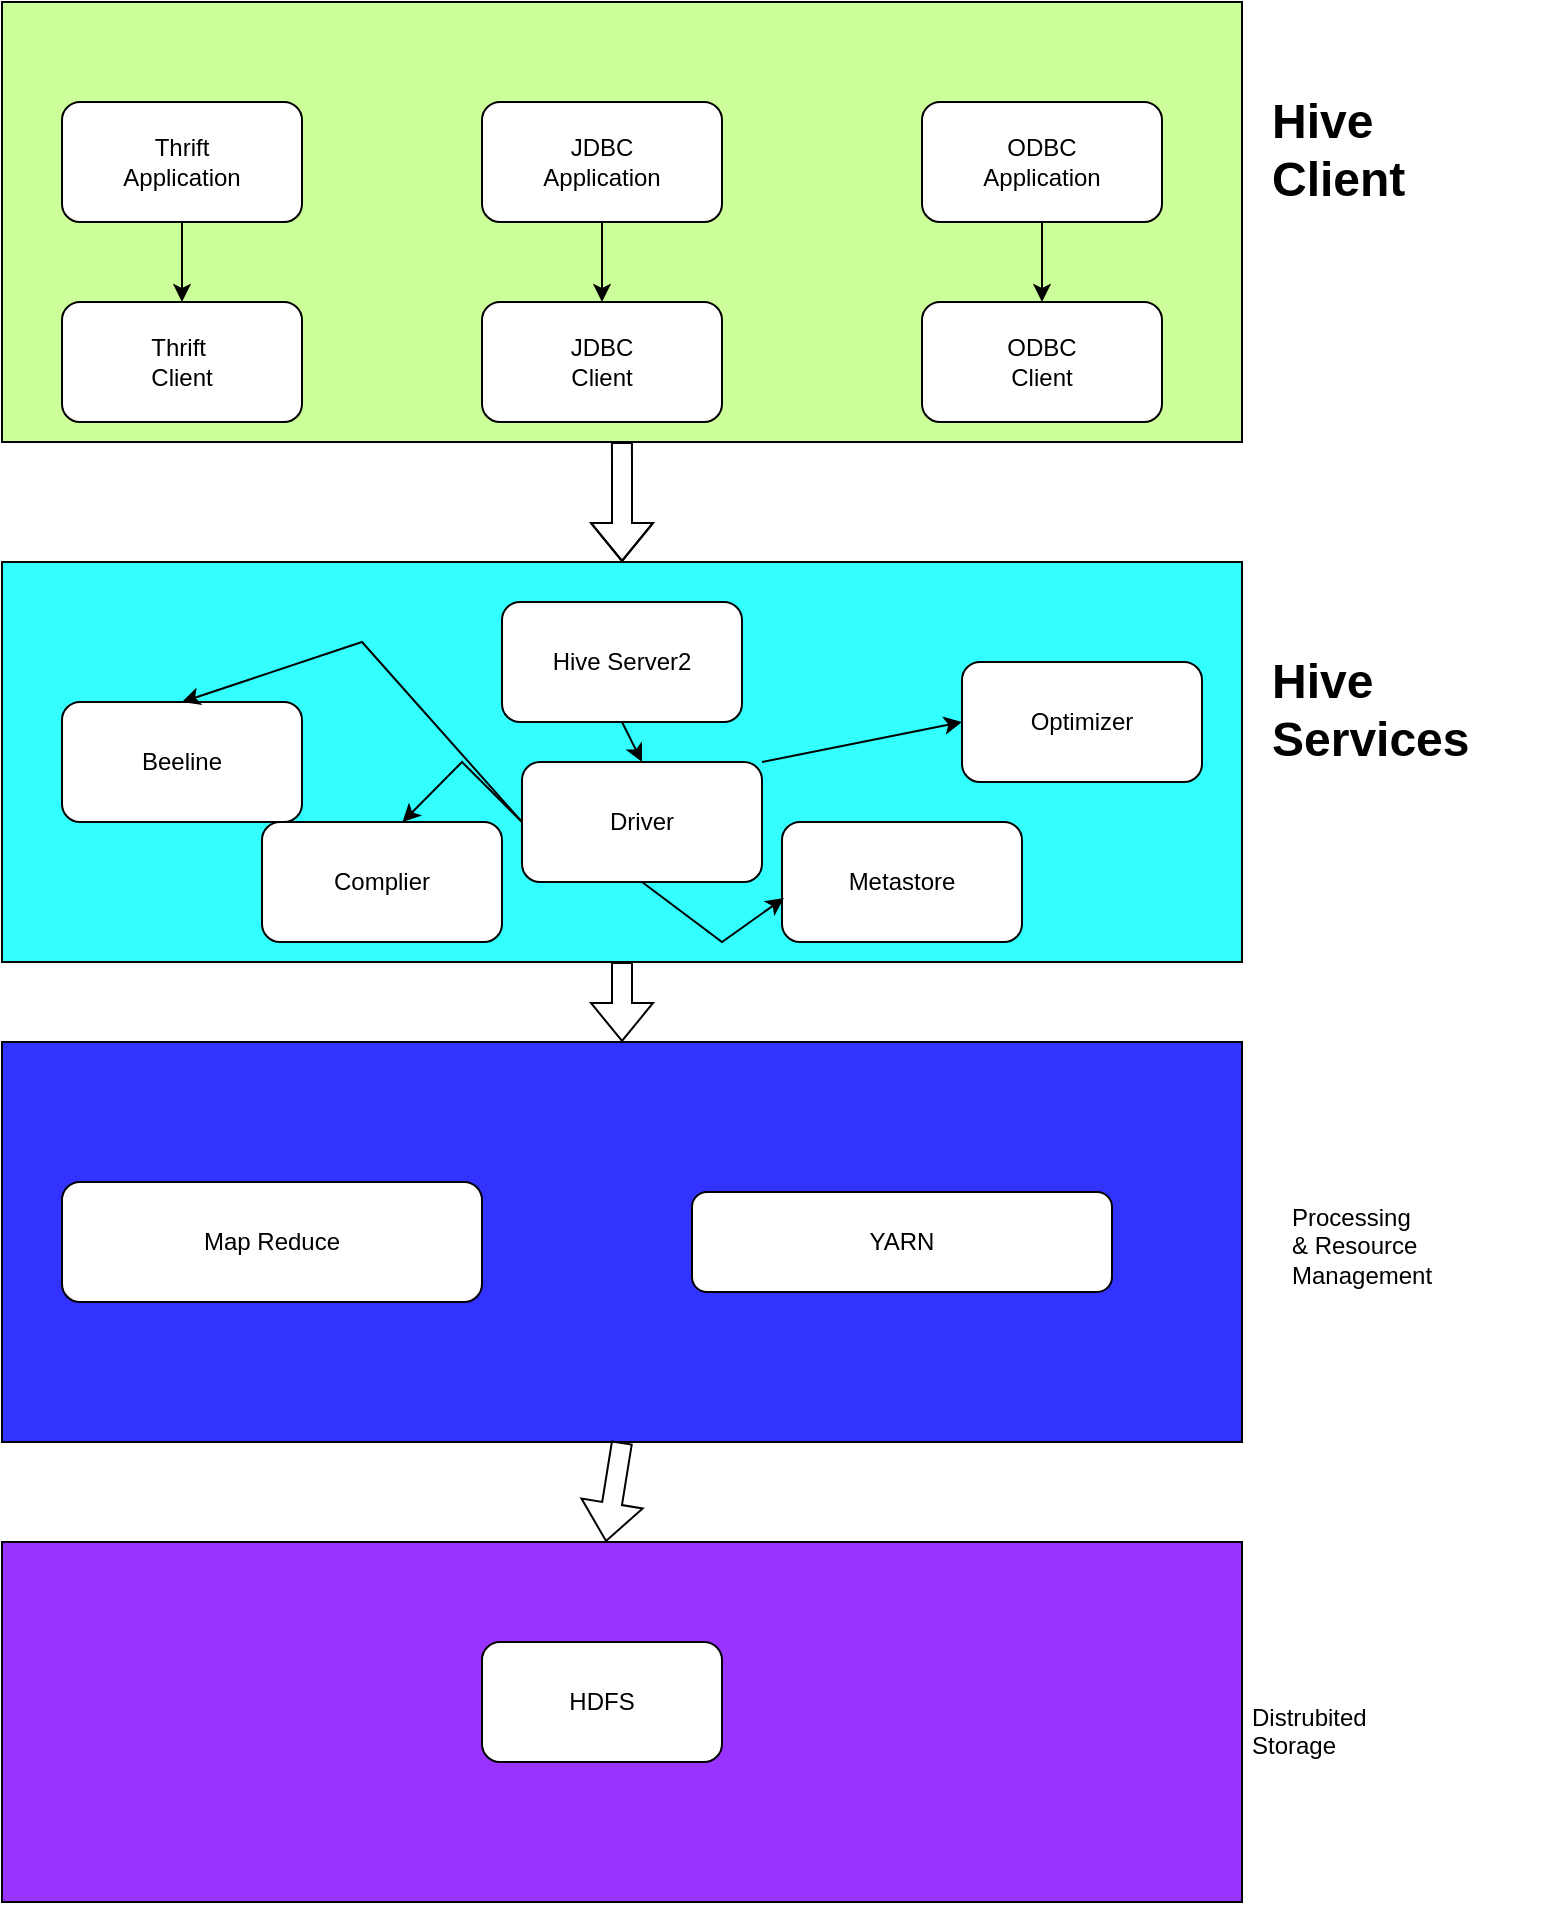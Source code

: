 <mxfile version="20.8.16" type="device"><diagram name="Page-1" id="wCQp1wf1fjnCgY-5OJrG"><mxGraphModel dx="1120" dy="476" grid="1" gridSize="10" guides="1" tooltips="1" connect="1" arrows="1" fold="1" page="1" pageScale="1" pageWidth="850" pageHeight="1100" math="0" shadow="0"><root><mxCell id="0"/><mxCell id="1" parent="0"/><mxCell id="h7OmqgXSw7P5aBrxj6gT-2" value="" style="rounded=0;whiteSpace=wrap;html=1;fillColor=#CCFF99;" vertex="1" parent="1"><mxGeometry x="70" y="30" width="620" height="220" as="geometry"/></mxCell><mxCell id="h7OmqgXSw7P5aBrxj6gT-3" value="JDBC&lt;br&gt;Application" style="rounded=1;whiteSpace=wrap;html=1;" vertex="1" parent="1"><mxGeometry x="310" y="80" width="120" height="60" as="geometry"/></mxCell><mxCell id="h7OmqgXSw7P5aBrxj6gT-4" value="Thrift&lt;br&gt;Application" style="rounded=1;whiteSpace=wrap;html=1;" vertex="1" parent="1"><mxGeometry x="100" y="80" width="120" height="60" as="geometry"/></mxCell><mxCell id="h7OmqgXSw7P5aBrxj6gT-5" value="&lt;h1&gt;Hive Client&lt;/h1&gt;" style="text;html=1;strokeColor=none;fillColor=none;spacing=5;spacingTop=-20;whiteSpace=wrap;overflow=hidden;rounded=0;" vertex="1" parent="1"><mxGeometry x="700" y="70" width="90" height="90" as="geometry"/></mxCell><mxCell id="h7OmqgXSw7P5aBrxj6gT-6" value="ODBC&lt;br&gt;Application" style="rounded=1;whiteSpace=wrap;html=1;" vertex="1" parent="1"><mxGeometry x="530" y="80" width="120" height="60" as="geometry"/></mxCell><mxCell id="h7OmqgXSw7P5aBrxj6gT-7" value="Thrift&amp;nbsp;&lt;br&gt;Client" style="rounded=1;whiteSpace=wrap;html=1;" vertex="1" parent="1"><mxGeometry x="100" y="180" width="120" height="60" as="geometry"/></mxCell><mxCell id="h7OmqgXSw7P5aBrxj6gT-8" value="JDBC&lt;br&gt;Client" style="rounded=1;whiteSpace=wrap;html=1;" vertex="1" parent="1"><mxGeometry x="310" y="180" width="120" height="60" as="geometry"/></mxCell><mxCell id="h7OmqgXSw7P5aBrxj6gT-9" value="ODBC&lt;br&gt;Client" style="rounded=1;whiteSpace=wrap;html=1;" vertex="1" parent="1"><mxGeometry x="530" y="180" width="120" height="60" as="geometry"/></mxCell><mxCell id="h7OmqgXSw7P5aBrxj6gT-10" value="" style="rounded=0;whiteSpace=wrap;html=1;fillColor=#33FFFF;" vertex="1" parent="1"><mxGeometry x="70" y="310" width="620" height="200" as="geometry"/></mxCell><mxCell id="h7OmqgXSw7P5aBrxj6gT-11" value="&lt;h1&gt;Hive Services&lt;/h1&gt;" style="text;html=1;strokeColor=none;fillColor=none;spacing=5;spacingTop=-20;whiteSpace=wrap;overflow=hidden;rounded=0;" vertex="1" parent="1"><mxGeometry x="700" y="350" width="140" height="120" as="geometry"/></mxCell><mxCell id="h7OmqgXSw7P5aBrxj6gT-12" value="Hive Server2" style="rounded=1;whiteSpace=wrap;html=1;" vertex="1" parent="1"><mxGeometry x="320" y="330" width="120" height="60" as="geometry"/></mxCell><mxCell id="h7OmqgXSw7P5aBrxj6gT-13" value="Beeline" style="rounded=1;whiteSpace=wrap;html=1;" vertex="1" parent="1"><mxGeometry x="100" y="380" width="120" height="60" as="geometry"/></mxCell><mxCell id="h7OmqgXSw7P5aBrxj6gT-14" value="Complier" style="rounded=1;whiteSpace=wrap;html=1;" vertex="1" parent="1"><mxGeometry x="200" y="440" width="120" height="60" as="geometry"/></mxCell><mxCell id="h7OmqgXSw7P5aBrxj6gT-15" value="Driver" style="rounded=1;whiteSpace=wrap;html=1;" vertex="1" parent="1"><mxGeometry x="330" y="410" width="120" height="60" as="geometry"/></mxCell><mxCell id="h7OmqgXSw7P5aBrxj6gT-16" value="Optimizer" style="rounded=1;whiteSpace=wrap;html=1;" vertex="1" parent="1"><mxGeometry x="550" y="360" width="120" height="60" as="geometry"/></mxCell><mxCell id="h7OmqgXSw7P5aBrxj6gT-17" value="Metastore" style="rounded=1;whiteSpace=wrap;html=1;" vertex="1" parent="1"><mxGeometry x="460" y="440" width="120" height="60" as="geometry"/></mxCell><mxCell id="h7OmqgXSw7P5aBrxj6gT-18" value="" style="rounded=0;whiteSpace=wrap;html=1;fillColor=#3333FF;" vertex="1" parent="1"><mxGeometry x="70" y="550" width="620" height="200" as="geometry"/></mxCell><mxCell id="h7OmqgXSw7P5aBrxj6gT-19" value="&lt;h1&gt;&lt;br&gt;&lt;/h1&gt;&lt;div&gt;Processing&lt;/div&gt;&lt;div&gt;&amp;amp; Resource&amp;nbsp;&lt;/div&gt;&lt;div&gt;Management&lt;/div&gt;" style="text;html=1;strokeColor=none;fillColor=none;spacing=5;spacingTop=-20;whiteSpace=wrap;overflow=hidden;rounded=0;" vertex="1" parent="1"><mxGeometry x="710" y="580" width="130" height="120" as="geometry"/></mxCell><mxCell id="h7OmqgXSw7P5aBrxj6gT-20" value="Map Reduce" style="rounded=1;whiteSpace=wrap;html=1;" vertex="1" parent="1"><mxGeometry x="100" y="620" width="210" height="60" as="geometry"/></mxCell><mxCell id="h7OmqgXSw7P5aBrxj6gT-21" value="YARN" style="rounded=1;whiteSpace=wrap;html=1;" vertex="1" parent="1"><mxGeometry x="415" y="625" width="210" height="50" as="geometry"/></mxCell><mxCell id="h7OmqgXSw7P5aBrxj6gT-22" value="" style="rounded=0;whiteSpace=wrap;html=1;fillColor=#9933FF;" vertex="1" parent="1"><mxGeometry x="70" y="800" width="620" height="180" as="geometry"/></mxCell><mxCell id="h7OmqgXSw7P5aBrxj6gT-23" value="HDFS" style="rounded=1;whiteSpace=wrap;html=1;" vertex="1" parent="1"><mxGeometry x="310" y="850" width="120" height="60" as="geometry"/></mxCell><mxCell id="h7OmqgXSw7P5aBrxj6gT-24" value="&lt;h1&gt;&lt;br&gt;&lt;/h1&gt;&lt;div&gt;Distrubited&lt;/div&gt;&lt;div&gt;Storage&lt;/div&gt;" style="text;html=1;strokeColor=none;fillColor=none;spacing=5;spacingTop=-20;whiteSpace=wrap;overflow=hidden;rounded=0;" vertex="1" parent="1"><mxGeometry x="690" y="830" width="130" height="100" as="geometry"/></mxCell><mxCell id="h7OmqgXSw7P5aBrxj6gT-25" value="" style="endArrow=classic;html=1;rounded=0;exitX=0.5;exitY=1;exitDx=0;exitDy=0;entryX=0.5;entryY=0;entryDx=0;entryDy=0;" edge="1" parent="1" source="h7OmqgXSw7P5aBrxj6gT-3" target="h7OmqgXSw7P5aBrxj6gT-8"><mxGeometry width="50" height="50" relative="1" as="geometry"><mxPoint x="400" y="210" as="sourcePoint"/><mxPoint x="450" y="160" as="targetPoint"/></mxGeometry></mxCell><mxCell id="h7OmqgXSw7P5aBrxj6gT-26" value="" style="endArrow=classic;html=1;rounded=0;exitX=0.5;exitY=1;exitDx=0;exitDy=0;entryX=0.5;entryY=0;entryDx=0;entryDy=0;" edge="1" parent="1" source="h7OmqgXSw7P5aBrxj6gT-4" target="h7OmqgXSw7P5aBrxj6gT-7"><mxGeometry width="50" height="50" relative="1" as="geometry"><mxPoint x="400" y="210" as="sourcePoint"/><mxPoint x="450" y="160" as="targetPoint"/></mxGeometry></mxCell><mxCell id="h7OmqgXSw7P5aBrxj6gT-27" value="" style="endArrow=classic;html=1;rounded=0;exitX=0.5;exitY=1;exitDx=0;exitDy=0;entryX=0.5;entryY=0;entryDx=0;entryDy=0;" edge="1" parent="1" source="h7OmqgXSw7P5aBrxj6gT-6" target="h7OmqgXSw7P5aBrxj6gT-9"><mxGeometry width="50" height="50" relative="1" as="geometry"><mxPoint x="570" y="190" as="sourcePoint"/><mxPoint x="620" y="140" as="targetPoint"/></mxGeometry></mxCell><mxCell id="h7OmqgXSw7P5aBrxj6gT-28" value="" style="shape=flexArrow;endArrow=classic;html=1;rounded=0;exitX=0.583;exitY=1.167;exitDx=0;exitDy=0;exitPerimeter=0;" edge="1" parent="1" source="h7OmqgXSw7P5aBrxj6gT-8" target="h7OmqgXSw7P5aBrxj6gT-10"><mxGeometry width="50" height="50" relative="1" as="geometry"><mxPoint x="400" y="210" as="sourcePoint"/><mxPoint x="450" y="160" as="targetPoint"/><Array as="points"><mxPoint x="380" y="260"/></Array></mxGeometry></mxCell><mxCell id="h7OmqgXSw7P5aBrxj6gT-29" value="" style="endArrow=classic;html=1;rounded=0;exitX=0.5;exitY=1;exitDx=0;exitDy=0;entryX=0.5;entryY=0;entryDx=0;entryDy=0;" edge="1" parent="1" source="h7OmqgXSw7P5aBrxj6gT-12" target="h7OmqgXSw7P5aBrxj6gT-15"><mxGeometry width="50" height="50" relative="1" as="geometry"><mxPoint x="450" y="390" as="sourcePoint"/><mxPoint x="500" y="340" as="targetPoint"/></mxGeometry></mxCell><mxCell id="h7OmqgXSw7P5aBrxj6gT-30" value="" style="endArrow=classic;html=1;rounded=0;exitX=0;exitY=0.5;exitDx=0;exitDy=0;entryX=0.323;entryY=0.65;entryDx=0;entryDy=0;entryPerimeter=0;" edge="1" parent="1" source="h7OmqgXSw7P5aBrxj6gT-15" target="h7OmqgXSw7P5aBrxj6gT-10"><mxGeometry width="50" height="50" relative="1" as="geometry"><mxPoint x="280" y="430" as="sourcePoint"/><mxPoint x="330" y="380" as="targetPoint"/><Array as="points"><mxPoint x="300" y="410"/></Array></mxGeometry></mxCell><mxCell id="h7OmqgXSw7P5aBrxj6gT-32" value="" style="endArrow=classic;html=1;rounded=0;entryX=0.5;entryY=0;entryDx=0;entryDy=0;" edge="1" parent="1" target="h7OmqgXSw7P5aBrxj6gT-13"><mxGeometry width="50" height="50" relative="1" as="geometry"><mxPoint x="330" y="440" as="sourcePoint"/><mxPoint x="380" y="390" as="targetPoint"/><Array as="points"><mxPoint x="250" y="350"/></Array></mxGeometry></mxCell><mxCell id="h7OmqgXSw7P5aBrxj6gT-33" value="" style="endArrow=classic;html=1;rounded=0;exitX=0.5;exitY=1;exitDx=0;exitDy=0;entryX=0.008;entryY=0.633;entryDx=0;entryDy=0;entryPerimeter=0;" edge="1" parent="1" source="h7OmqgXSw7P5aBrxj6gT-15" target="h7OmqgXSw7P5aBrxj6gT-17"><mxGeometry width="50" height="50" relative="1" as="geometry"><mxPoint x="380" y="500" as="sourcePoint"/><mxPoint x="430" y="450" as="targetPoint"/><Array as="points"><mxPoint x="430" y="500"/></Array></mxGeometry></mxCell><mxCell id="h7OmqgXSw7P5aBrxj6gT-34" value="" style="endArrow=classic;html=1;rounded=0;exitX=1;exitY=0;exitDx=0;exitDy=0;entryX=0;entryY=0.5;entryDx=0;entryDy=0;" edge="1" parent="1" source="h7OmqgXSw7P5aBrxj6gT-15" target="h7OmqgXSw7P5aBrxj6gT-16"><mxGeometry width="50" height="50" relative="1" as="geometry"><mxPoint x="460" y="420" as="sourcePoint"/><mxPoint x="510" y="370" as="targetPoint"/></mxGeometry></mxCell><mxCell id="h7OmqgXSw7P5aBrxj6gT-35" value="" style="shape=flexArrow;endArrow=classic;html=1;rounded=0;exitX=0.5;exitY=1;exitDx=0;exitDy=0;entryX=0.5;entryY=0;entryDx=0;entryDy=0;" edge="1" parent="1" source="h7OmqgXSw7P5aBrxj6gT-10" target="h7OmqgXSw7P5aBrxj6gT-18"><mxGeometry width="50" height="50" relative="1" as="geometry"><mxPoint x="340" y="560" as="sourcePoint"/><mxPoint x="390" y="510" as="targetPoint"/></mxGeometry></mxCell><mxCell id="h7OmqgXSw7P5aBrxj6gT-36" value="" style="shape=flexArrow;endArrow=classic;html=1;rounded=0;exitX=0.5;exitY=1;exitDx=0;exitDy=0;entryX=0.487;entryY=0;entryDx=0;entryDy=0;entryPerimeter=0;" edge="1" parent="1" source="h7OmqgXSw7P5aBrxj6gT-18" target="h7OmqgXSw7P5aBrxj6gT-22"><mxGeometry width="50" height="50" relative="1" as="geometry"><mxPoint x="350" y="800" as="sourcePoint"/><mxPoint x="400" y="750" as="targetPoint"/></mxGeometry></mxCell></root></mxGraphModel></diagram></mxfile>